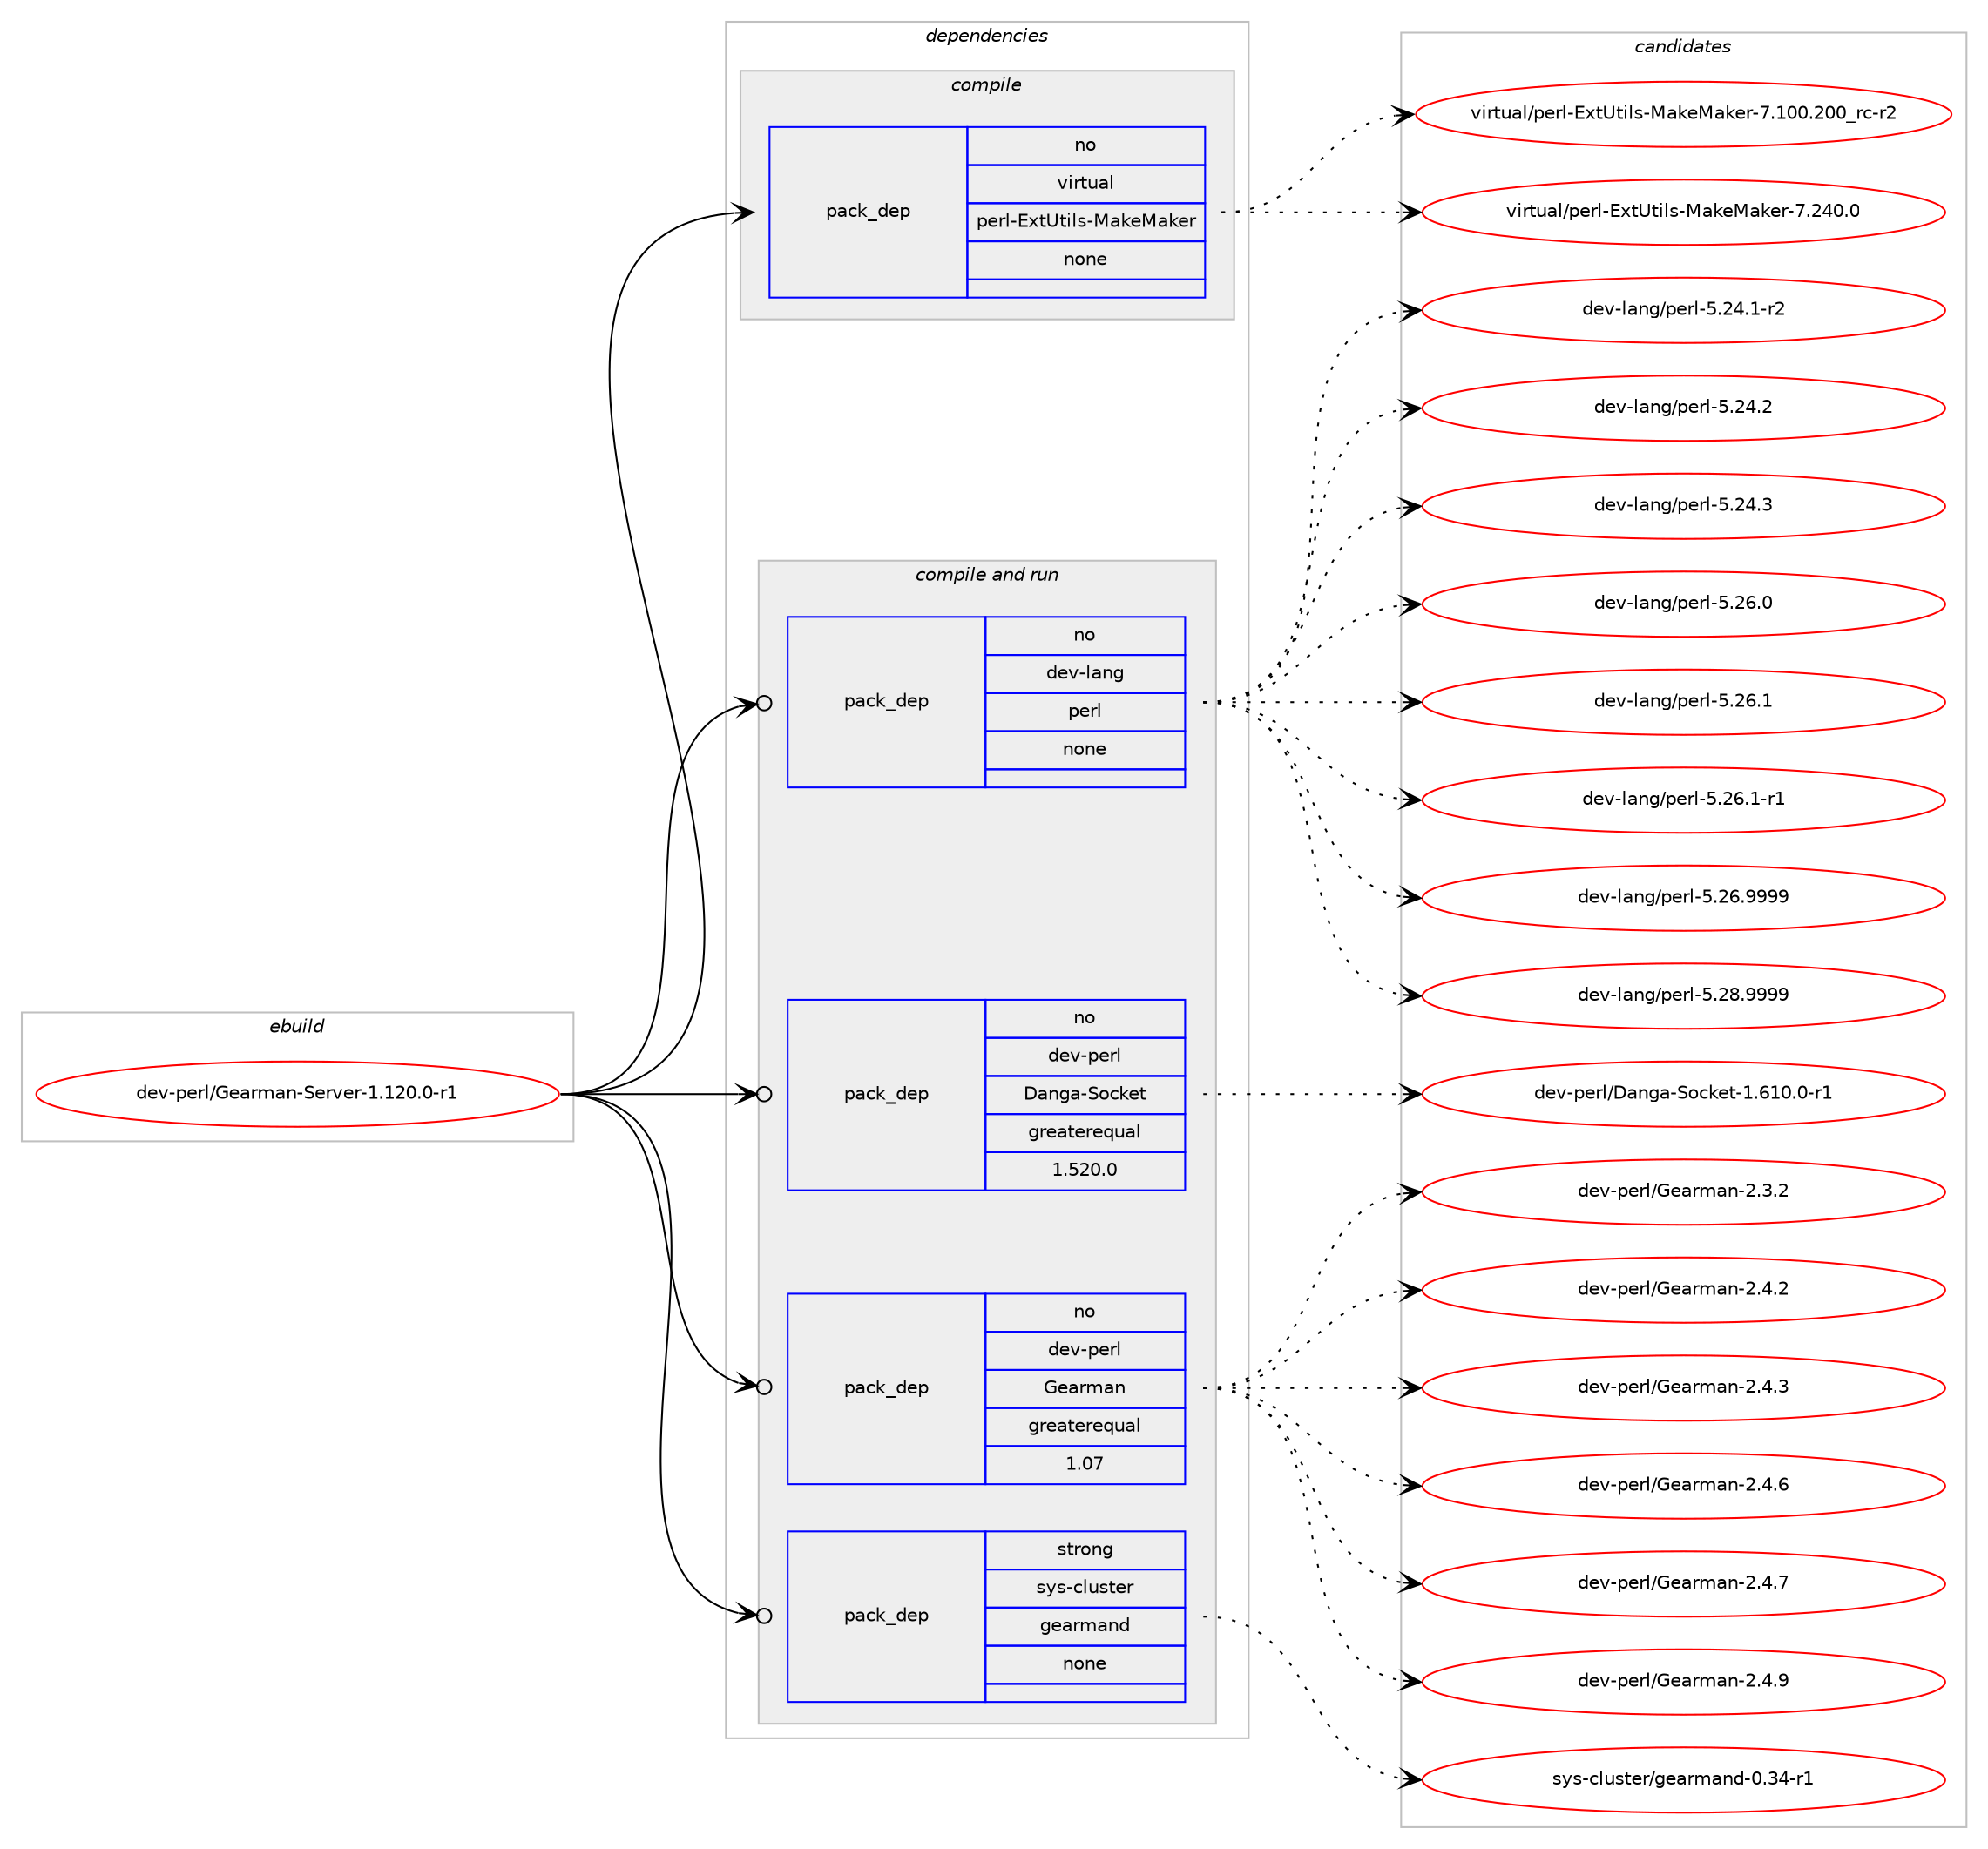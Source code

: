 digraph prolog {

# *************
# Graph options
# *************

newrank=true;
concentrate=true;
compound=true;
graph [rankdir=LR,fontname=Helvetica,fontsize=10,ranksep=1.5];#, ranksep=2.5, nodesep=0.2];
edge  [arrowhead=vee];
node  [fontname=Helvetica,fontsize=10];

# **********
# The ebuild
# **********

subgraph cluster_leftcol {
color=gray;
rank=same;
label=<<i>ebuild</i>>;
id [label="dev-perl/Gearman-Server-1.120.0-r1", color=red, width=4, href="../dev-perl/Gearman-Server-1.120.0-r1.svg"];
}

# ****************
# The dependencies
# ****************

subgraph cluster_midcol {
color=gray;
label=<<i>dependencies</i>>;
subgraph cluster_compile {
fillcolor="#eeeeee";
style=filled;
label=<<i>compile</i>>;
subgraph pack99918 {
dependency130862 [label=<<TABLE BORDER="0" CELLBORDER="1" CELLSPACING="0" CELLPADDING="4" WIDTH="220"><TR><TD ROWSPAN="6" CELLPADDING="30">pack_dep</TD></TR><TR><TD WIDTH="110">no</TD></TR><TR><TD>virtual</TD></TR><TR><TD>perl-ExtUtils-MakeMaker</TD></TR><TR><TD>none</TD></TR><TR><TD></TD></TR></TABLE>>, shape=none, color=blue];
}
id:e -> dependency130862:w [weight=20,style="solid",arrowhead="vee"];
}
subgraph cluster_compileandrun {
fillcolor="#eeeeee";
style=filled;
label=<<i>compile and run</i>>;
subgraph pack99919 {
dependency130863 [label=<<TABLE BORDER="0" CELLBORDER="1" CELLSPACING="0" CELLPADDING="4" WIDTH="220"><TR><TD ROWSPAN="6" CELLPADDING="30">pack_dep</TD></TR><TR><TD WIDTH="110">no</TD></TR><TR><TD>dev-lang</TD></TR><TR><TD>perl</TD></TR><TR><TD>none</TD></TR><TR><TD></TD></TR></TABLE>>, shape=none, color=blue];
}
id:e -> dependency130863:w [weight=20,style="solid",arrowhead="odotvee"];
subgraph pack99920 {
dependency130864 [label=<<TABLE BORDER="0" CELLBORDER="1" CELLSPACING="0" CELLPADDING="4" WIDTH="220"><TR><TD ROWSPAN="6" CELLPADDING="30">pack_dep</TD></TR><TR><TD WIDTH="110">no</TD></TR><TR><TD>dev-perl</TD></TR><TR><TD>Danga-Socket</TD></TR><TR><TD>greaterequal</TD></TR><TR><TD>1.520.0</TD></TR></TABLE>>, shape=none, color=blue];
}
id:e -> dependency130864:w [weight=20,style="solid",arrowhead="odotvee"];
subgraph pack99921 {
dependency130865 [label=<<TABLE BORDER="0" CELLBORDER="1" CELLSPACING="0" CELLPADDING="4" WIDTH="220"><TR><TD ROWSPAN="6" CELLPADDING="30">pack_dep</TD></TR><TR><TD WIDTH="110">no</TD></TR><TR><TD>dev-perl</TD></TR><TR><TD>Gearman</TD></TR><TR><TD>greaterequal</TD></TR><TR><TD>1.07</TD></TR></TABLE>>, shape=none, color=blue];
}
id:e -> dependency130865:w [weight=20,style="solid",arrowhead="odotvee"];
subgraph pack99922 {
dependency130866 [label=<<TABLE BORDER="0" CELLBORDER="1" CELLSPACING="0" CELLPADDING="4" WIDTH="220"><TR><TD ROWSPAN="6" CELLPADDING="30">pack_dep</TD></TR><TR><TD WIDTH="110">strong</TD></TR><TR><TD>sys-cluster</TD></TR><TR><TD>gearmand</TD></TR><TR><TD>none</TD></TR><TR><TD></TD></TR></TABLE>>, shape=none, color=blue];
}
id:e -> dependency130866:w [weight=20,style="solid",arrowhead="odotvee"];
}
subgraph cluster_run {
fillcolor="#eeeeee";
style=filled;
label=<<i>run</i>>;
}
}

# **************
# The candidates
# **************

subgraph cluster_choices {
rank=same;
color=gray;
label=<<i>candidates</i>>;

subgraph choice99918 {
color=black;
nodesep=1;
choice118105114116117971084711210111410845691201168511610510811545779710710177971071011144555464948484650484895114994511450 [label="virtual/perl-ExtUtils-MakeMaker-7.100.200_rc-r2", color=red, width=4,href="../virtual/perl-ExtUtils-MakeMaker-7.100.200_rc-r2.svg"];
choice118105114116117971084711210111410845691201168511610510811545779710710177971071011144555465052484648 [label="virtual/perl-ExtUtils-MakeMaker-7.240.0", color=red, width=4,href="../virtual/perl-ExtUtils-MakeMaker-7.240.0.svg"];
dependency130862:e -> choice118105114116117971084711210111410845691201168511610510811545779710710177971071011144555464948484650484895114994511450:w [style=dotted,weight="100"];
dependency130862:e -> choice118105114116117971084711210111410845691201168511610510811545779710710177971071011144555465052484648:w [style=dotted,weight="100"];
}
subgraph choice99919 {
color=black;
nodesep=1;
choice100101118451089711010347112101114108455346505246494511450 [label="dev-lang/perl-5.24.1-r2", color=red, width=4,href="../dev-lang/perl-5.24.1-r2.svg"];
choice10010111845108971101034711210111410845534650524650 [label="dev-lang/perl-5.24.2", color=red, width=4,href="../dev-lang/perl-5.24.2.svg"];
choice10010111845108971101034711210111410845534650524651 [label="dev-lang/perl-5.24.3", color=red, width=4,href="../dev-lang/perl-5.24.3.svg"];
choice10010111845108971101034711210111410845534650544648 [label="dev-lang/perl-5.26.0", color=red, width=4,href="../dev-lang/perl-5.26.0.svg"];
choice10010111845108971101034711210111410845534650544649 [label="dev-lang/perl-5.26.1", color=red, width=4,href="../dev-lang/perl-5.26.1.svg"];
choice100101118451089711010347112101114108455346505446494511449 [label="dev-lang/perl-5.26.1-r1", color=red, width=4,href="../dev-lang/perl-5.26.1-r1.svg"];
choice10010111845108971101034711210111410845534650544657575757 [label="dev-lang/perl-5.26.9999", color=red, width=4,href="../dev-lang/perl-5.26.9999.svg"];
choice10010111845108971101034711210111410845534650564657575757 [label="dev-lang/perl-5.28.9999", color=red, width=4,href="../dev-lang/perl-5.28.9999.svg"];
dependency130863:e -> choice100101118451089711010347112101114108455346505246494511450:w [style=dotted,weight="100"];
dependency130863:e -> choice10010111845108971101034711210111410845534650524650:w [style=dotted,weight="100"];
dependency130863:e -> choice10010111845108971101034711210111410845534650524651:w [style=dotted,weight="100"];
dependency130863:e -> choice10010111845108971101034711210111410845534650544648:w [style=dotted,weight="100"];
dependency130863:e -> choice10010111845108971101034711210111410845534650544649:w [style=dotted,weight="100"];
dependency130863:e -> choice100101118451089711010347112101114108455346505446494511449:w [style=dotted,weight="100"];
dependency130863:e -> choice10010111845108971101034711210111410845534650544657575757:w [style=dotted,weight="100"];
dependency130863:e -> choice10010111845108971101034711210111410845534650564657575757:w [style=dotted,weight="100"];
}
subgraph choice99920 {
color=black;
nodesep=1;
choice100101118451121011141084768971101039745831119910710111645494654494846484511449 [label="dev-perl/Danga-Socket-1.610.0-r1", color=red, width=4,href="../dev-perl/Danga-Socket-1.610.0-r1.svg"];
dependency130864:e -> choice100101118451121011141084768971101039745831119910710111645494654494846484511449:w [style=dotted,weight="100"];
}
subgraph choice99921 {
color=black;
nodesep=1;
choice1001011184511210111410847711019711410997110455046514650 [label="dev-perl/Gearman-2.3.2", color=red, width=4,href="../dev-perl/Gearman-2.3.2.svg"];
choice1001011184511210111410847711019711410997110455046524650 [label="dev-perl/Gearman-2.4.2", color=red, width=4,href="../dev-perl/Gearman-2.4.2.svg"];
choice1001011184511210111410847711019711410997110455046524651 [label="dev-perl/Gearman-2.4.3", color=red, width=4,href="../dev-perl/Gearman-2.4.3.svg"];
choice1001011184511210111410847711019711410997110455046524654 [label="dev-perl/Gearman-2.4.6", color=red, width=4,href="../dev-perl/Gearman-2.4.6.svg"];
choice1001011184511210111410847711019711410997110455046524655 [label="dev-perl/Gearman-2.4.7", color=red, width=4,href="../dev-perl/Gearman-2.4.7.svg"];
choice1001011184511210111410847711019711410997110455046524657 [label="dev-perl/Gearman-2.4.9", color=red, width=4,href="../dev-perl/Gearman-2.4.9.svg"];
dependency130865:e -> choice1001011184511210111410847711019711410997110455046514650:w [style=dotted,weight="100"];
dependency130865:e -> choice1001011184511210111410847711019711410997110455046524650:w [style=dotted,weight="100"];
dependency130865:e -> choice1001011184511210111410847711019711410997110455046524651:w [style=dotted,weight="100"];
dependency130865:e -> choice1001011184511210111410847711019711410997110455046524654:w [style=dotted,weight="100"];
dependency130865:e -> choice1001011184511210111410847711019711410997110455046524655:w [style=dotted,weight="100"];
dependency130865:e -> choice1001011184511210111410847711019711410997110455046524657:w [style=dotted,weight="100"];
}
subgraph choice99922 {
color=black;
nodesep=1;
choice115121115459910811711511610111447103101971141099711010045484651524511449 [label="sys-cluster/gearmand-0.34-r1", color=red, width=4,href="../sys-cluster/gearmand-0.34-r1.svg"];
dependency130866:e -> choice115121115459910811711511610111447103101971141099711010045484651524511449:w [style=dotted,weight="100"];
}
}

}
